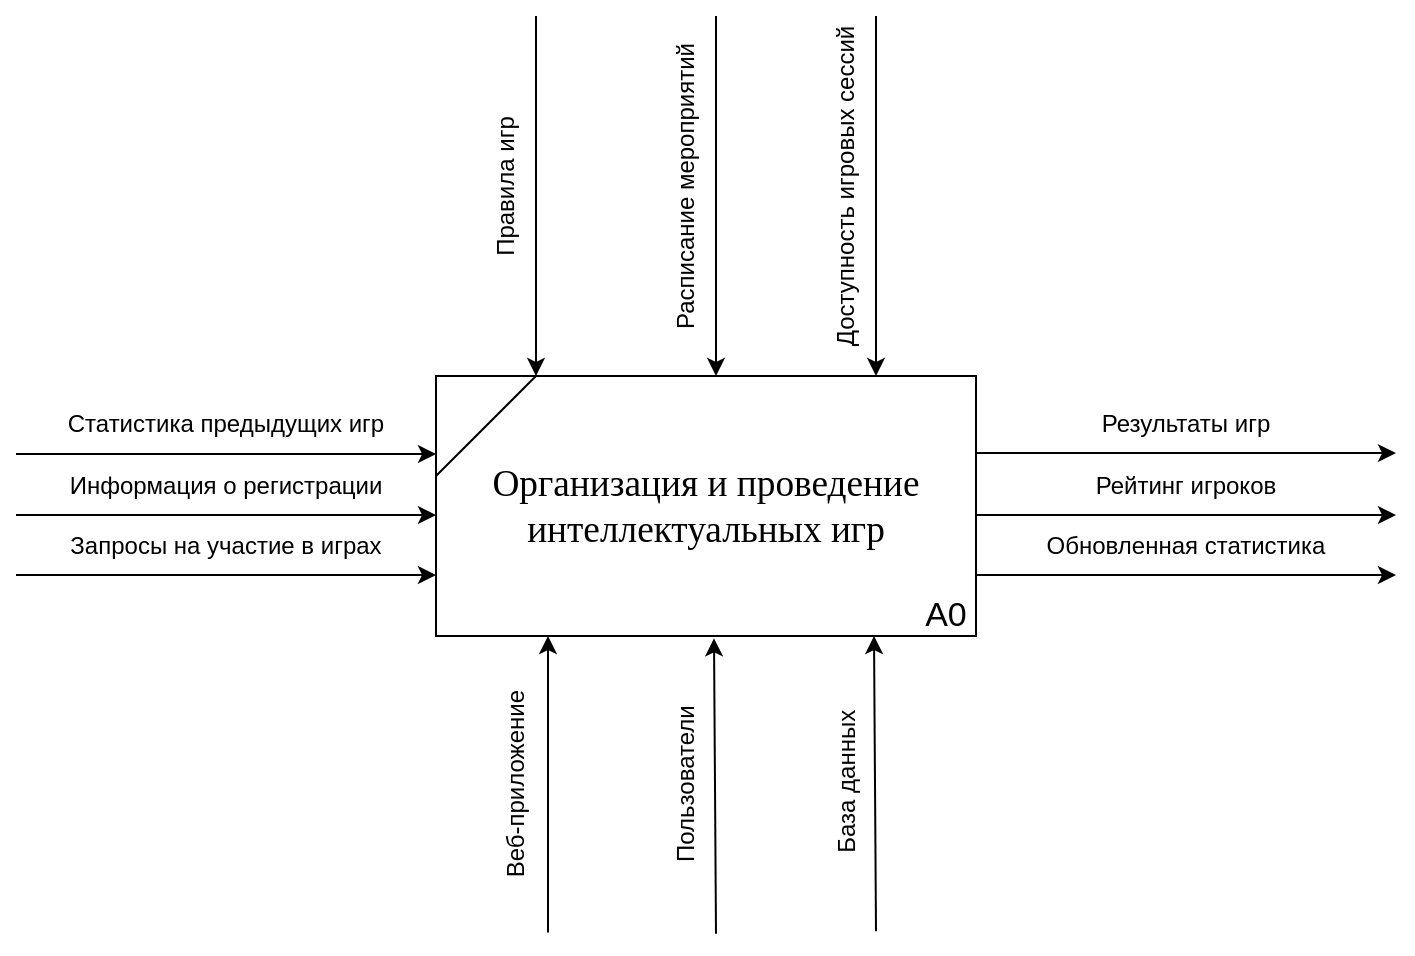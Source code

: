 <mxfile scale="1" border="0" version="24.7.16">
  <diagram name="Страница — 1" id="1BCvnNkV1bunl5RePOkq">
    <mxGraphModel dx="1816" dy="542" grid="1" gridSize="10" guides="1" tooltips="1" connect="1" arrows="1" fold="1" page="1" pageScale="1" pageWidth="827" pageHeight="1169" math="0" shadow="0">
      <root>
        <mxCell id="0" />
        <mxCell id="1" parent="0" />
        <mxCell id="6u0zIK_2ZFmduwv2V7VH-1" value="&lt;span style=&quot;font-size:14.0pt;font-family:&amp;quot;Times New Roman&amp;quot;,serif;&lt;br/&gt;mso-fareast-font-family:Calibri;mso-fareast-theme-font:minor-latin;mso-ansi-language:&lt;br/&gt;RU;mso-fareast-language:EN-US;mso-bidi-language:AR-SA&quot;&gt;Организация и проведение&lt;br&gt;интеллектуальных игр&lt;/span&gt;" style="rounded=0;whiteSpace=wrap;html=1;" parent="1" vertex="1">
          <mxGeometry x="180" y="350" width="270" height="130" as="geometry" />
        </mxCell>
        <mxCell id="6u0zIK_2ZFmduwv2V7VH-2" value="&lt;font style=&quot;font-size: 17px;&quot;&gt;А0&lt;/font&gt;" style="text;html=1;align=center;verticalAlign=middle;whiteSpace=wrap;rounded=0;" parent="1" vertex="1">
          <mxGeometry x="420" y="460" width="30" height="20" as="geometry" />
        </mxCell>
        <mxCell id="6u0zIK_2ZFmduwv2V7VH-3" value="" style="endArrow=none;html=1;rounded=0;" parent="1" edge="1">
          <mxGeometry width="50" height="50" relative="1" as="geometry">
            <mxPoint x="180" y="400" as="sourcePoint" />
            <mxPoint x="230" y="350" as="targetPoint" />
          </mxGeometry>
        </mxCell>
        <mxCell id="6u0zIK_2ZFmduwv2V7VH-4" value="" style="endArrow=classic;html=1;rounded=0;" parent="1" edge="1">
          <mxGeometry width="50" height="50" relative="1" as="geometry">
            <mxPoint x="-30" y="419.52" as="sourcePoint" />
            <mxPoint x="180" y="419.52" as="targetPoint" />
          </mxGeometry>
        </mxCell>
        <mxCell id="6u0zIK_2ZFmduwv2V7VH-5" value="Информация о регистрации" style="text;html=1;align=center;verticalAlign=middle;whiteSpace=wrap;rounded=0;" parent="1" vertex="1">
          <mxGeometry x="-10" y="389.52" width="170" height="30" as="geometry" />
        </mxCell>
        <mxCell id="6u0zIK_2ZFmduwv2V7VH-6" value="" style="endArrow=classic;html=1;rounded=0;" parent="1" edge="1">
          <mxGeometry width="50" height="50" relative="1" as="geometry">
            <mxPoint x="-30" y="449.52" as="sourcePoint" />
            <mxPoint x="180" y="449.52" as="targetPoint" />
          </mxGeometry>
        </mxCell>
        <mxCell id="6u0zIK_2ZFmduwv2V7VH-7" value="Запросы на участие в играх" style="text;html=1;align=center;verticalAlign=middle;whiteSpace=wrap;rounded=0;" parent="1" vertex="1">
          <mxGeometry x="-10" y="419.52" width="170" height="30" as="geometry" />
        </mxCell>
        <mxCell id="6u0zIK_2ZFmduwv2V7VH-8" value="" style="endArrow=classic;html=1;rounded=0;" parent="1" edge="1">
          <mxGeometry width="50" height="50" relative="1" as="geometry">
            <mxPoint x="-30" y="389.04" as="sourcePoint" />
            <mxPoint x="180" y="389.04" as="targetPoint" />
          </mxGeometry>
        </mxCell>
        <mxCell id="6u0zIK_2ZFmduwv2V7VH-9" value="Статистика предыдущих игр" style="text;html=1;align=center;verticalAlign=middle;whiteSpace=wrap;rounded=0;" parent="1" vertex="1">
          <mxGeometry x="-10" y="359.04" width="170" height="30" as="geometry" />
        </mxCell>
        <mxCell id="6u0zIK_2ZFmduwv2V7VH-10" value="" style="endArrow=classic;html=1;rounded=0;" parent="1" edge="1">
          <mxGeometry width="50" height="50" relative="1" as="geometry">
            <mxPoint x="450" y="388.56" as="sourcePoint" />
            <mxPoint x="660" y="388.56" as="targetPoint" />
          </mxGeometry>
        </mxCell>
        <mxCell id="6u0zIK_2ZFmduwv2V7VH-11" value="Результаты игр&lt;span style=&quot;color: rgba(0, 0, 0, 0); font-family: monospace; font-size: 0px; text-align: start; text-wrap: nowrap;&quot;&gt;%3CmxGraphModel%3E%3Croot%3E%3CmxCell%20id%3D%220%22%2F%3E%3CmxCell%20id%3D%221%22%20parent%3D%220%22%2F%3E%3CmxCell%20id%3D%222%22%20value%3D%22%22%20style%3D%22endArrow%3Dclassic%3Bhtml%3D1%3Brounded%3D0%3B%22%20edge%3D%221%22%20parent%3D%221%22%3E%3CmxGeometry%20width%3D%2250%22%20height%3D%2250%22%20relative%3D%221%22%20as%3D%22geometry%22%3E%3CmxPoint%20x%3D%22170%22%20y%3D%22300%22%20as%3D%22sourcePoint%22%2F%3E%3CmxPoint%20x%3D%22380%22%20y%3D%22300%22%20as%3D%22targetPoint%22%2F%3E%3C%2FmxGeometry%3E%3C%2FmxCell%3E%3CmxCell%20id%3D%223%22%20value%3D%22%D0%98%D0%BD%D1%84%D0%BE%D1%80%D0%BC%D0%B0%D1%86%D0%B8%D1%8F%20%D0%BE%20%D1%80%D0%B5%D0%B3%D0%B8%D1%81%D1%82%D1%80%D0%B0%D1%86%D0%B8%D0%B8%22%20style%3D%22text%3Bhtml%3D1%3Balign%3Dcenter%3BverticalAlign%3Dmiddle%3BwhiteSpace%3Dwrap%3Brounded%3D0%3B%22%20vertex%3D%221%22%20parent%3D%221%22%3E%3CmxGeometry%20x%3D%22190%22%20y%3D%22270%22%20width%3D%22170%22%20height%3D%2230%22%20as%3D%22geometry%22%2F%3E%3C%2FmxCell%3E%3C%2Froot%3E%3C%2FmxGraphModel%3E&lt;/span&gt;" style="text;html=1;align=center;verticalAlign=middle;whiteSpace=wrap;rounded=0;" parent="1" vertex="1">
          <mxGeometry x="470" y="358.56" width="170" height="30" as="geometry" />
        </mxCell>
        <mxCell id="6u0zIK_2ZFmduwv2V7VH-12" value="" style="endArrow=classic;html=1;rounded=0;" parent="1" edge="1">
          <mxGeometry width="50" height="50" relative="1" as="geometry">
            <mxPoint x="450" y="419.52" as="sourcePoint" />
            <mxPoint x="660" y="419.52" as="targetPoint" />
          </mxGeometry>
        </mxCell>
        <mxCell id="6u0zIK_2ZFmduwv2V7VH-13" value="Рейтинг игроков" style="text;html=1;align=center;verticalAlign=middle;whiteSpace=wrap;rounded=0;" parent="1" vertex="1">
          <mxGeometry x="470" y="389.52" width="170" height="30" as="geometry" />
        </mxCell>
        <mxCell id="6u0zIK_2ZFmduwv2V7VH-14" value="" style="endArrow=classic;html=1;rounded=0;" parent="1" edge="1">
          <mxGeometry width="50" height="50" relative="1" as="geometry">
            <mxPoint x="450" y="449.52" as="sourcePoint" />
            <mxPoint x="660" y="449.52" as="targetPoint" />
          </mxGeometry>
        </mxCell>
        <mxCell id="6u0zIK_2ZFmduwv2V7VH-15" value="Обновленная статистика" style="text;html=1;align=center;verticalAlign=middle;whiteSpace=wrap;rounded=0;" parent="1" vertex="1">
          <mxGeometry x="470" y="419.52" width="170" height="30" as="geometry" />
        </mxCell>
        <mxCell id="6u0zIK_2ZFmduwv2V7VH-16" value="" style="endArrow=classic;html=1;rounded=0;entryX=0.3;entryY=1.013;entryDx=0;entryDy=0;entryPerimeter=0;" parent="1" edge="1">
          <mxGeometry width="50" height="50" relative="1" as="geometry">
            <mxPoint x="236" y="628.31" as="sourcePoint" />
            <mxPoint x="236" y="480.0" as="targetPoint" />
          </mxGeometry>
        </mxCell>
        <mxCell id="6u0zIK_2ZFmduwv2V7VH-17" value="Веб-приложение" style="text;html=1;align=center;verticalAlign=middle;whiteSpace=wrap;rounded=0;flipV=1;direction=north;rotation=-90;" parent="1" vertex="1">
          <mxGeometry x="140" y="538.83" width="160" height="30" as="geometry" />
        </mxCell>
        <mxCell id="6u0zIK_2ZFmduwv2V7VH-18" value="" style="endArrow=classic;html=1;rounded=0;entryX=0.7;entryY=1.018;entryDx=0;entryDy=0;entryPerimeter=0;" parent="1" edge="1">
          <mxGeometry width="50" height="50" relative="1" as="geometry">
            <mxPoint x="320" y="628.83" as="sourcePoint" />
            <mxPoint x="319" y="481.17" as="targetPoint" />
          </mxGeometry>
        </mxCell>
        <mxCell id="6u0zIK_2ZFmduwv2V7VH-19" value="Пользователи" style="text;html=1;align=center;verticalAlign=middle;whiteSpace=wrap;rounded=0;flipV=1;direction=east;rotation=-90;" parent="1" vertex="1">
          <mxGeometry x="220" y="538.83" width="170" height="30" as="geometry" />
        </mxCell>
        <mxCell id="3mldByZSlNtUF6nFkqB7-2" value="Правила игр" style="text;html=1;align=center;verticalAlign=middle;whiteSpace=wrap;rounded=0;rotation=-90;" parent="1" vertex="1">
          <mxGeometry x="130" y="240" width="170" height="30" as="geometry" />
        </mxCell>
        <mxCell id="3mldByZSlNtUF6nFkqB7-3" value="" style="endArrow=classic;html=1;rounded=0;" parent="1" edge="1">
          <mxGeometry width="50" height="50" relative="1" as="geometry">
            <mxPoint x="230" y="170" as="sourcePoint" />
            <mxPoint x="230" y="350" as="targetPoint" />
          </mxGeometry>
        </mxCell>
        <mxCell id="3mldByZSlNtUF6nFkqB7-4" value="Расписание мероприятий" style="text;html=1;align=center;verticalAlign=middle;whiteSpace=wrap;rounded=0;rotation=-90;" parent="1" vertex="1">
          <mxGeometry x="220" y="240" width="170" height="30" as="geometry" />
        </mxCell>
        <mxCell id="3mldByZSlNtUF6nFkqB7-5" value="" style="endArrow=classic;html=1;rounded=0;" parent="1" edge="1">
          <mxGeometry width="50" height="50" relative="1" as="geometry">
            <mxPoint x="320" y="170" as="sourcePoint" />
            <mxPoint x="320" y="350" as="targetPoint" />
          </mxGeometry>
        </mxCell>
        <mxCell id="3mldByZSlNtUF6nFkqB7-6" value="Доступность игровых сессий" style="text;html=1;align=center;verticalAlign=middle;whiteSpace=wrap;rounded=0;rotation=-90;" parent="1" vertex="1">
          <mxGeometry x="300" y="240" width="170" height="30" as="geometry" />
        </mxCell>
        <mxCell id="3mldByZSlNtUF6nFkqB7-7" value="" style="endArrow=classic;html=1;rounded=0;" parent="1" edge="1">
          <mxGeometry width="50" height="50" relative="1" as="geometry">
            <mxPoint x="400" y="170" as="sourcePoint" />
            <mxPoint x="400" y="350" as="targetPoint" />
          </mxGeometry>
        </mxCell>
        <mxCell id="Yy8dUBE7EG46WfXOQG8j-3" value="" style="endArrow=classic;html=1;rounded=0;entryX=0.7;entryY=1.018;entryDx=0;entryDy=0;entryPerimeter=0;" edge="1" parent="1">
          <mxGeometry width="50" height="50" relative="1" as="geometry">
            <mxPoint x="400" y="627.66" as="sourcePoint" />
            <mxPoint x="399" y="480.0" as="targetPoint" />
          </mxGeometry>
        </mxCell>
        <mxCell id="Yy8dUBE7EG46WfXOQG8j-4" value="База данных" style="text;html=1;align=center;verticalAlign=middle;whiteSpace=wrap;rounded=0;flipV=1;direction=east;rotation=-90;" vertex="1" parent="1">
          <mxGeometry x="300" y="537.66" width="170" height="30" as="geometry" />
        </mxCell>
      </root>
    </mxGraphModel>
  </diagram>
</mxfile>
